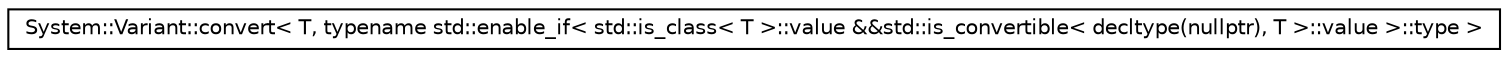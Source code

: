 digraph G
{
  edge [fontname="Helvetica",fontsize="10",labelfontname="Helvetica",labelfontsize="10"];
  node [fontname="Helvetica",fontsize="10",shape=record];
  rankdir="LR";
  Node1 [label="System::Variant::convert\< T, typename std::enable_if\< std::is_class\< T \>::value &&std::is_convertible\< decltype(nullptr), T \>::value \>::type \>",height=0.2,width=0.4,color="black", fillcolor="white", style="filled",URL="$class_system_1_1_variant_1_1convert_3_01_t_00_01typename_01std_1_1enable__if_3_01std_1_1is__clasbaac31776f62b2fddafd261bdd1f4c75.html"];
}
